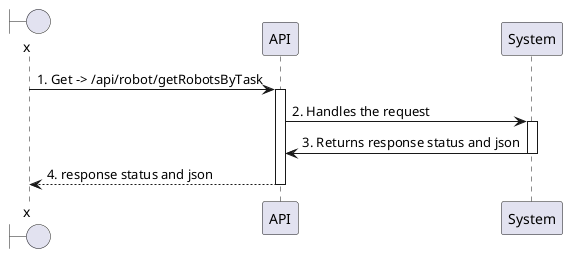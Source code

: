 @startuml Process_View_US380
boundary x 
participant API
participant System

x -> API: 1. Get -> /api/robot/getRobotsByTask
activate API
API -> System: 2. Handles the request
activate System
System -> API: 3. Returns response status and json
deactivate System
API --> x: 4. response status and json
deactivate API